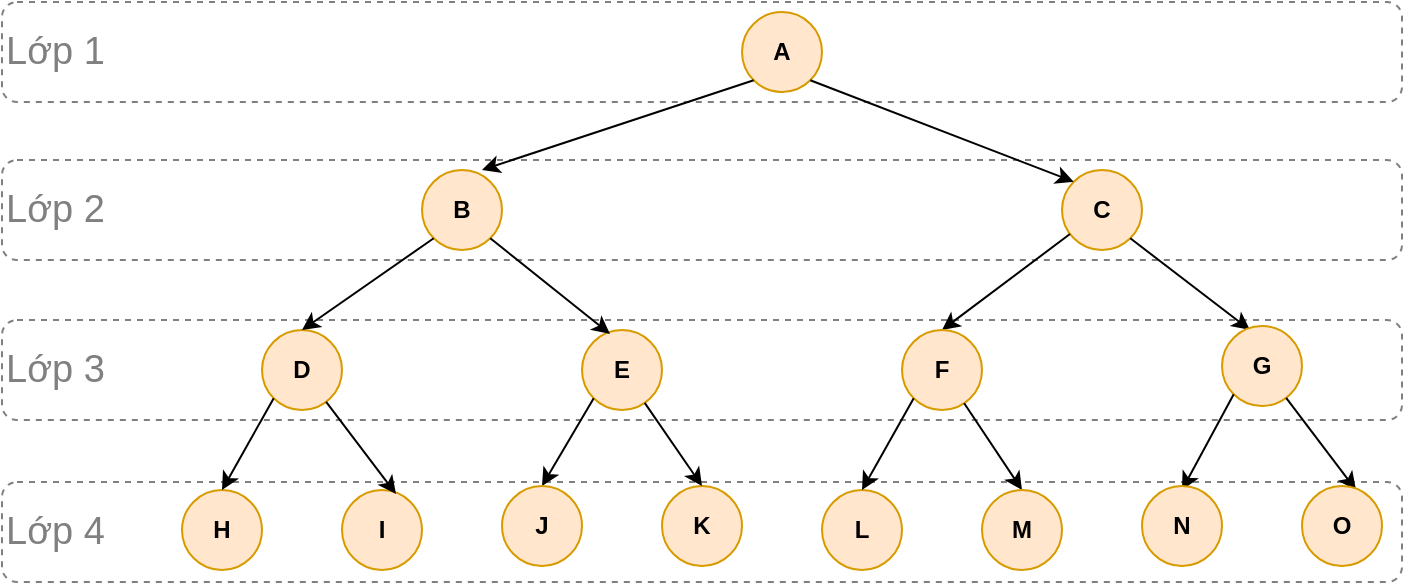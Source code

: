 <mxfile version="22.1.11" type="device">
  <diagram name="Page-1" id="0piBmzzNuuqjslALAcRJ">
    <mxGraphModel dx="1050" dy="626" grid="1" gridSize="10" guides="1" tooltips="1" connect="1" arrows="1" fold="1" page="1" pageScale="1" pageWidth="827" pageHeight="1169" math="0" shadow="0">
      <root>
        <mxCell id="0" />
        <mxCell id="1" parent="0" />
        <mxCell id="g05QqN9Xeigm1vQDzfC2-2" value="&lt;div style=&quot;font-size: 19px;&quot;&gt;&lt;font color=&quot;#808080&quot;&gt;Lớp 2&lt;br&gt;&lt;/font&gt;&lt;/div&gt;" style="rounded=1;whiteSpace=wrap;html=1;align=left;fontSize=19;dashed=1;strokeColor=#808080;" vertex="1" parent="1">
          <mxGeometry x="110" y="155" width="700" height="50" as="geometry" />
        </mxCell>
        <mxCell id="g05QqN9Xeigm1vQDzfC2-3" value="&lt;div style=&quot;font-size: 19px;&quot;&gt;&lt;font color=&quot;#808080&quot;&gt;Lớp 3&lt;br style=&quot;font-size: 19px;&quot;&gt;&lt;/font&gt;&lt;/div&gt;" style="rounded=1;whiteSpace=wrap;html=1;align=left;fontSize=19;dashed=1;strokeColor=#808080;" vertex="1" parent="1">
          <mxGeometry x="110" y="235" width="700" height="50" as="geometry" />
        </mxCell>
        <mxCell id="g05QqN9Xeigm1vQDzfC2-4" value="&lt;div style=&quot;font-size: 19px;&quot;&gt;&lt;font color=&quot;#808080&quot;&gt;Lớp 4&lt;br&gt;&lt;/font&gt;&lt;/div&gt;" style="rounded=1;whiteSpace=wrap;html=1;align=left;fontSize=19;dashed=1;strokeColor=#808080;" vertex="1" parent="1">
          <mxGeometry x="110" y="316" width="700" height="50" as="geometry" />
        </mxCell>
        <mxCell id="g05QqN9Xeigm1vQDzfC2-1" value="&lt;div style=&quot;font-size: 19px;&quot;&gt;&lt;font color=&quot;#808080&quot;&gt;Lớp 1&lt;br style=&quot;font-size: 19px;&quot;&gt;&lt;/font&gt;&lt;/div&gt;" style="rounded=1;whiteSpace=wrap;html=1;align=left;fontSize=19;dashed=1;strokeColor=#808080;" vertex="1" parent="1">
          <mxGeometry x="110" y="76" width="700" height="50" as="geometry" />
        </mxCell>
        <mxCell id="H7_bg1P-rGM-Wi8hyfqE-1" value="A" style="ellipse;whiteSpace=wrap;html=1;aspect=fixed;fillColor=#ffe6cc;strokeColor=#d79b00;fontStyle=1" parent="1" vertex="1">
          <mxGeometry x="480" y="81" width="40" height="40" as="geometry" />
        </mxCell>
        <mxCell id="H7_bg1P-rGM-Wi8hyfqE-3" value="H" style="ellipse;whiteSpace=wrap;html=1;aspect=fixed;fillColor=#ffe6cc;strokeColor=#d79b00;fontStyle=1" parent="1" vertex="1">
          <mxGeometry x="200" y="320" width="40" height="40" as="geometry" />
        </mxCell>
        <mxCell id="H7_bg1P-rGM-Wi8hyfqE-4" value="E" style="ellipse;whiteSpace=wrap;html=1;aspect=fixed;fillColor=#ffe6cc;strokeColor=#d79b00;fontStyle=1" parent="1" vertex="1">
          <mxGeometry x="400" y="240" width="40" height="40" as="geometry" />
        </mxCell>
        <mxCell id="H7_bg1P-rGM-Wi8hyfqE-5" value="D" style="ellipse;whiteSpace=wrap;html=1;aspect=fixed;fillColor=#ffe6cc;strokeColor=#d79b00;fontStyle=1" parent="1" vertex="1">
          <mxGeometry x="240" y="240" width="40" height="40" as="geometry" />
        </mxCell>
        <mxCell id="H7_bg1P-rGM-Wi8hyfqE-6" value="C" style="ellipse;whiteSpace=wrap;html=1;aspect=fixed;fillColor=#ffe6cc;strokeColor=#d79b00;fontStyle=1" parent="1" vertex="1">
          <mxGeometry x="640" y="160" width="40" height="40" as="geometry" />
        </mxCell>
        <mxCell id="H7_bg1P-rGM-Wi8hyfqE-7" value="B" style="ellipse;whiteSpace=wrap;html=1;aspect=fixed;fillColor=#ffe6cc;strokeColor=#d79b00;fontStyle=1" parent="1" vertex="1">
          <mxGeometry x="320" y="160" width="40" height="40" as="geometry" />
        </mxCell>
        <mxCell id="H7_bg1P-rGM-Wi8hyfqE-8" value="" style="endArrow=classic;html=1;rounded=0;exitX=0;exitY=1;exitDx=0;exitDy=0;entryX=0.75;entryY=0;entryDx=0;entryDy=0;entryPerimeter=0;" parent="1" source="H7_bg1P-rGM-Wi8hyfqE-1" target="H7_bg1P-rGM-Wi8hyfqE-7" edge="1">
          <mxGeometry width="50" height="50" relative="1" as="geometry">
            <mxPoint x="390" y="350" as="sourcePoint" />
            <mxPoint x="440" y="300" as="targetPoint" />
          </mxGeometry>
        </mxCell>
        <mxCell id="H7_bg1P-rGM-Wi8hyfqE-9" value="" style="endArrow=classic;html=1;rounded=0;exitX=0;exitY=1;exitDx=0;exitDy=0;entryX=0.5;entryY=0;entryDx=0;entryDy=0;" parent="1" source="H7_bg1P-rGM-Wi8hyfqE-7" target="H7_bg1P-rGM-Wi8hyfqE-5" edge="1">
          <mxGeometry width="50" height="50" relative="1" as="geometry">
            <mxPoint x="238" y="194" as="sourcePoint" />
            <mxPoint x="202" y="240" as="targetPoint" />
          </mxGeometry>
        </mxCell>
        <mxCell id="H7_bg1P-rGM-Wi8hyfqE-10" value="" style="endArrow=classic;html=1;rounded=0;exitX=0;exitY=1;exitDx=0;exitDy=0;entryX=0.75;entryY=0;entryDx=0;entryDy=0;entryPerimeter=0;" parent="1" source="H7_bg1P-rGM-Wi8hyfqE-5" edge="1">
          <mxGeometry width="50" height="50" relative="1" as="geometry">
            <mxPoint x="256" y="274" as="sourcePoint" />
            <mxPoint x="220" y="320" as="targetPoint" />
          </mxGeometry>
        </mxCell>
        <mxCell id="H7_bg1P-rGM-Wi8hyfqE-11" value="" style="endArrow=classic;html=1;rounded=0;exitX=1;exitY=1;exitDx=0;exitDy=0;entryX=0.35;entryY=0.05;entryDx=0;entryDy=0;entryPerimeter=0;" parent="1" source="H7_bg1P-rGM-Wi8hyfqE-7" target="H7_bg1P-rGM-Wi8hyfqE-4" edge="1">
          <mxGeometry width="50" height="50" relative="1" as="geometry">
            <mxPoint x="266" y="194" as="sourcePoint" />
            <mxPoint x="230" y="240" as="targetPoint" />
          </mxGeometry>
        </mxCell>
        <mxCell id="H7_bg1P-rGM-Wi8hyfqE-12" value="" style="endArrow=classic;html=1;rounded=0;exitX=1;exitY=1;exitDx=0;exitDy=0;entryX=0;entryY=0;entryDx=0;entryDy=0;" parent="1" source="H7_bg1P-rGM-Wi8hyfqE-1" target="H7_bg1P-rGM-Wi8hyfqE-6" edge="1">
          <mxGeometry width="50" height="50" relative="1" as="geometry">
            <mxPoint x="306" y="154" as="sourcePoint" />
            <mxPoint x="270" y="200" as="targetPoint" />
          </mxGeometry>
        </mxCell>
        <mxCell id="g05QqN9Xeigm1vQDzfC2-5" value="I" style="ellipse;whiteSpace=wrap;html=1;aspect=fixed;fillColor=#ffe6cc;strokeColor=#d79b00;fontStyle=1" vertex="1" parent="1">
          <mxGeometry x="280" y="320" width="40" height="40" as="geometry" />
        </mxCell>
        <mxCell id="g05QqN9Xeigm1vQDzfC2-17" value="" style="endArrow=classic;html=1;rounded=0;entryX=0.675;entryY=0.05;entryDx=0;entryDy=0;entryPerimeter=0;" edge="1" parent="1" source="H7_bg1P-rGM-Wi8hyfqE-5" target="g05QqN9Xeigm1vQDzfC2-5">
          <mxGeometry width="50" height="50" relative="1" as="geometry">
            <mxPoint x="320" y="210" as="sourcePoint" />
            <mxPoint x="260" y="250" as="targetPoint" />
          </mxGeometry>
        </mxCell>
        <mxCell id="g05QqN9Xeigm1vQDzfC2-18" value="" style="endArrow=classic;html=1;rounded=0;entryX=0.5;entryY=0;entryDx=0;entryDy=0;" edge="1" target="g05QqN9Xeigm1vQDzfC2-20" parent="1" source="H7_bg1P-rGM-Wi8hyfqE-6">
          <mxGeometry width="50" height="50" relative="1" as="geometry">
            <mxPoint x="526" y="192" as="sourcePoint" />
            <mxPoint x="432" y="238" as="targetPoint" />
          </mxGeometry>
        </mxCell>
        <mxCell id="g05QqN9Xeigm1vQDzfC2-19" value="" style="endArrow=classic;html=1;rounded=0;exitX=1;exitY=1;exitDx=0;exitDy=0;entryX=0.35;entryY=0.05;entryDx=0;entryDy=0;entryPerimeter=0;" edge="1" target="g05QqN9Xeigm1vQDzfC2-21" parent="1" source="H7_bg1P-rGM-Wi8hyfqE-6">
          <mxGeometry width="50" height="50" relative="1" as="geometry">
            <mxPoint x="554" y="192" as="sourcePoint" />
            <mxPoint x="460" y="238" as="targetPoint" />
          </mxGeometry>
        </mxCell>
        <mxCell id="g05QqN9Xeigm1vQDzfC2-20" value="F" style="ellipse;whiteSpace=wrap;html=1;aspect=fixed;fillColor=#ffe6cc;strokeColor=#d79b00;fontStyle=1" vertex="1" parent="1">
          <mxGeometry x="560" y="240" width="40" height="40" as="geometry" />
        </mxCell>
        <mxCell id="g05QqN9Xeigm1vQDzfC2-21" value="G" style="ellipse;whiteSpace=wrap;html=1;aspect=fixed;fillColor=#ffe6cc;strokeColor=#d79b00;fontStyle=1" vertex="1" parent="1">
          <mxGeometry x="720" y="238" width="40" height="40" as="geometry" />
        </mxCell>
        <mxCell id="g05QqN9Xeigm1vQDzfC2-22" value="" style="endArrow=classic;html=1;rounded=0;entryX=0.5;entryY=0;entryDx=0;entryDy=0;" edge="1" source="g05QqN9Xeigm1vQDzfC2-20" target="g05QqN9Xeigm1vQDzfC2-23" parent="1">
          <mxGeometry width="50" height="50" relative="1" as="geometry">
            <mxPoint x="550" y="208" as="sourcePoint" />
            <mxPoint x="490" y="248" as="targetPoint" />
          </mxGeometry>
        </mxCell>
        <mxCell id="g05QqN9Xeigm1vQDzfC2-23" value="M" style="ellipse;whiteSpace=wrap;html=1;aspect=fixed;fillColor=#ffe6cc;strokeColor=#d79b00;fontStyle=1" vertex="1" parent="1">
          <mxGeometry x="600" y="320" width="40" height="40" as="geometry" />
        </mxCell>
        <mxCell id="g05QqN9Xeigm1vQDzfC2-24" value="L" style="ellipse;whiteSpace=wrap;html=1;aspect=fixed;fillColor=#ffe6cc;strokeColor=#d79b00;fontStyle=1" vertex="1" parent="1">
          <mxGeometry x="520" y="320" width="40" height="40" as="geometry" />
        </mxCell>
        <mxCell id="g05QqN9Xeigm1vQDzfC2-25" value="" style="endArrow=classic;html=1;rounded=0;exitX=0;exitY=1;exitDx=0;exitDy=0;entryX=0.5;entryY=0;entryDx=0;entryDy=0;" edge="1" source="g05QqN9Xeigm1vQDzfC2-20" parent="1" target="g05QqN9Xeigm1vQDzfC2-24">
          <mxGeometry width="50" height="50" relative="1" as="geometry">
            <mxPoint x="486" y="272" as="sourcePoint" />
            <mxPoint x="450" y="318" as="targetPoint" />
          </mxGeometry>
        </mxCell>
        <mxCell id="g05QqN9Xeigm1vQDzfC2-26" value="" style="endArrow=classic;html=1;rounded=0;entryX=0.5;entryY=0;entryDx=0;entryDy=0;exitX=0;exitY=1;exitDx=0;exitDy=0;" edge="1" parent="1" source="H7_bg1P-rGM-Wi8hyfqE-4" target="g05QqN9Xeigm1vQDzfC2-27">
          <mxGeometry width="50" height="50" relative="1" as="geometry">
            <mxPoint x="400" y="280" as="sourcePoint" />
            <mxPoint x="330" y="318" as="targetPoint" />
            <Array as="points" />
          </mxGeometry>
        </mxCell>
        <mxCell id="g05QqN9Xeigm1vQDzfC2-27" value="J" style="ellipse;whiteSpace=wrap;html=1;aspect=fixed;fillColor=#ffe6cc;strokeColor=#d79b00;fontStyle=1" vertex="1" parent="1">
          <mxGeometry x="360" y="318" width="40" height="40" as="geometry" />
        </mxCell>
        <mxCell id="g05QqN9Xeigm1vQDzfC2-28" value="K" style="ellipse;whiteSpace=wrap;html=1;aspect=fixed;fillColor=#ffe6cc;strokeColor=#d79b00;fontStyle=1" vertex="1" parent="1">
          <mxGeometry x="440" y="318" width="40" height="40" as="geometry" />
        </mxCell>
        <mxCell id="g05QqN9Xeigm1vQDzfC2-29" value="" style="endArrow=classic;html=1;rounded=0;entryX=0.5;entryY=0;entryDx=0;entryDy=0;" edge="1" target="g05QqN9Xeigm1vQDzfC2-28" parent="1" source="H7_bg1P-rGM-Wi8hyfqE-4">
          <mxGeometry width="50" height="50" relative="1" as="geometry">
            <mxPoint x="372" y="274" as="sourcePoint" />
            <mxPoint x="460" y="330" as="targetPoint" />
          </mxGeometry>
        </mxCell>
        <mxCell id="g05QqN9Xeigm1vQDzfC2-30" value="" style="endArrow=classic;html=1;rounded=0;exitX=0;exitY=1;exitDx=0;exitDy=0;" edge="1" parent="1" source="g05QqN9Xeigm1vQDzfC2-21">
          <mxGeometry width="50" height="50" relative="1" as="geometry">
            <mxPoint x="660" y="278" as="sourcePoint" />
            <mxPoint x="700" y="320" as="targetPoint" />
          </mxGeometry>
        </mxCell>
        <mxCell id="g05QqN9Xeigm1vQDzfC2-31" value="" style="endArrow=classic;html=1;rounded=0;entryX=0.675;entryY=0.05;entryDx=0;entryDy=0;entryPerimeter=0;" edge="1" target="g05QqN9Xeigm1vQDzfC2-33" parent="1" source="g05QqN9Xeigm1vQDzfC2-21">
          <mxGeometry width="50" height="50" relative="1" as="geometry">
            <mxPoint x="672" y="274" as="sourcePoint" />
            <mxPoint x="630" y="248" as="targetPoint" />
          </mxGeometry>
        </mxCell>
        <mxCell id="g05QqN9Xeigm1vQDzfC2-32" value="N" style="ellipse;whiteSpace=wrap;html=1;aspect=fixed;fillColor=#ffe6cc;strokeColor=#d79b00;fontStyle=1" vertex="1" parent="1">
          <mxGeometry x="680" y="318" width="40" height="40" as="geometry" />
        </mxCell>
        <mxCell id="g05QqN9Xeigm1vQDzfC2-33" value="O" style="ellipse;whiteSpace=wrap;html=1;aspect=fixed;fillColor=#ffe6cc;strokeColor=#d79b00;fontStyle=1" vertex="1" parent="1">
          <mxGeometry x="760" y="318" width="40" height="40" as="geometry" />
        </mxCell>
      </root>
    </mxGraphModel>
  </diagram>
</mxfile>
